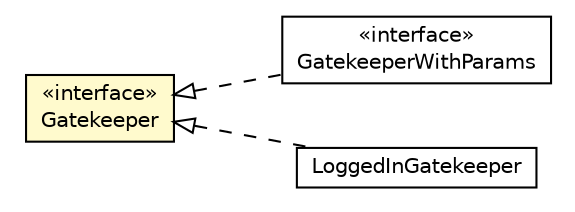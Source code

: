#!/usr/local/bin/dot
#
# Class diagram 
# Generated by UMLGraph version R5_6-24-gf6e263 (http://www.umlgraph.org/)
#

digraph G {
	edge [fontname="Helvetica",fontsize=10,labelfontname="Helvetica",labelfontsize=10];
	node [fontname="Helvetica",fontsize=10,shape=plaintext];
	nodesep=0.25;
	ranksep=0.5;
	rankdir=LR;
	// com.gwtplatform.mvp.client.proxy.GatekeeperWithParams
	c186311 [label=<<table title="com.gwtplatform.mvp.client.proxy.GatekeeperWithParams" border="0" cellborder="1" cellspacing="0" cellpadding="2" port="p" href="./GatekeeperWithParams.html">
		<tr><td><table border="0" cellspacing="0" cellpadding="1">
<tr><td align="center" balign="center"> &#171;interface&#187; </td></tr>
<tr><td align="center" balign="center"> GatekeeperWithParams </td></tr>
		</table></td></tr>
		</table>>, URL="./GatekeeperWithParams.html", fontname="Helvetica", fontcolor="black", fontsize=10.0];
	// com.gwtplatform.mvp.client.proxy.Gatekeeper
	c186313 [label=<<table title="com.gwtplatform.mvp.client.proxy.Gatekeeper" border="0" cellborder="1" cellspacing="0" cellpadding="2" port="p" bgcolor="lemonChiffon" href="./Gatekeeper.html">
		<tr><td><table border="0" cellspacing="0" cellpadding="1">
<tr><td align="center" balign="center"> &#171;interface&#187; </td></tr>
<tr><td align="center" balign="center"> Gatekeeper </td></tr>
		</table></td></tr>
		</table>>, URL="./Gatekeeper.html", fontname="Helvetica", fontcolor="black", fontsize=10.0];
	// com.gwtplatform.carstore.client.security.LoggedInGatekeeper
	c186610 [label=<<table title="com.gwtplatform.carstore.client.security.LoggedInGatekeeper" border="0" cellborder="1" cellspacing="0" cellpadding="2" port="p" href="../../../carstore/client/security/LoggedInGatekeeper.html">
		<tr><td><table border="0" cellspacing="0" cellpadding="1">
<tr><td align="center" balign="center"> LoggedInGatekeeper </td></tr>
		</table></td></tr>
		</table>>, URL="../../../carstore/client/security/LoggedInGatekeeper.html", fontname="Helvetica", fontcolor="black", fontsize=10.0];
	//com.gwtplatform.mvp.client.proxy.GatekeeperWithParams implements com.gwtplatform.mvp.client.proxy.Gatekeeper
	c186313:p -> c186311:p [dir=back,arrowtail=empty,style=dashed];
	//com.gwtplatform.carstore.client.security.LoggedInGatekeeper implements com.gwtplatform.mvp.client.proxy.Gatekeeper
	c186313:p -> c186610:p [dir=back,arrowtail=empty,style=dashed];
}

